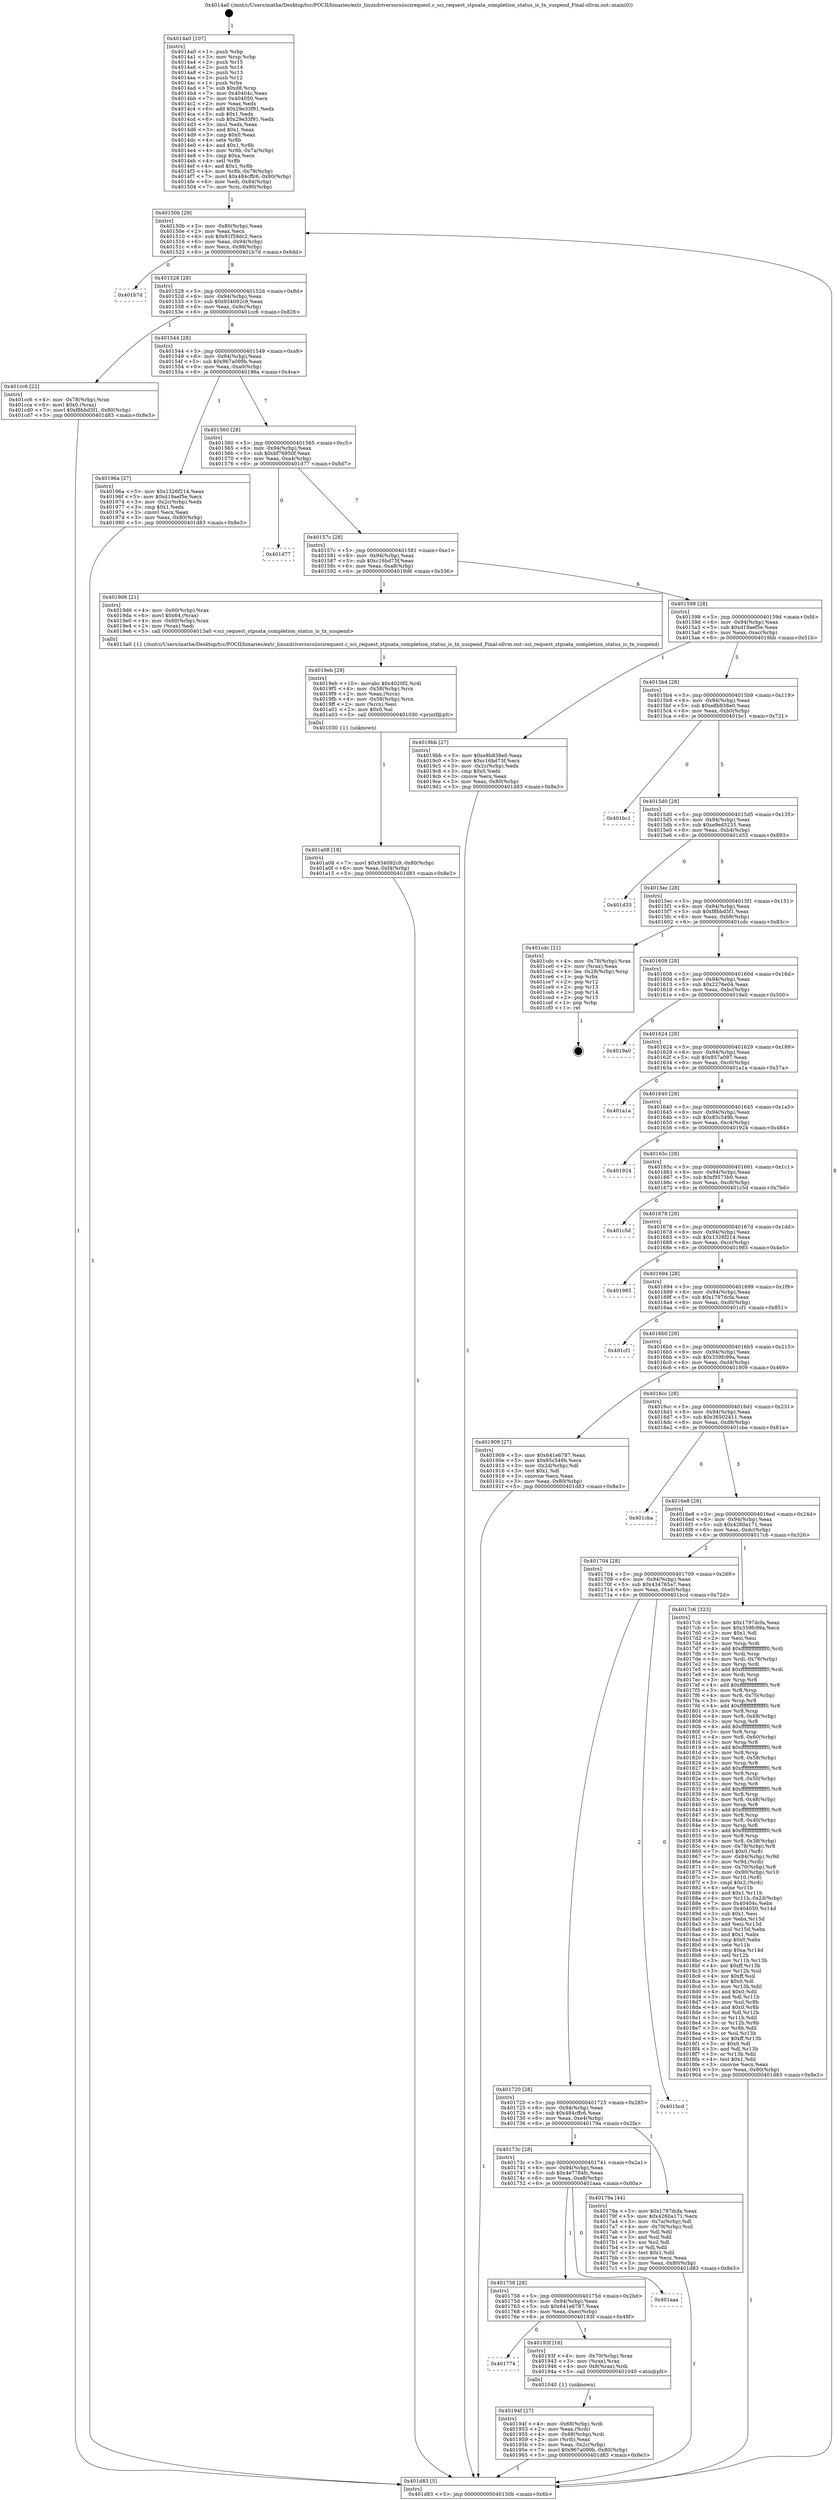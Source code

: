 digraph "0x4014a0" {
  label = "0x4014a0 (/mnt/c/Users/mathe/Desktop/tcc/POCII/binaries/extr_linuxdriversscsiiscirequest.c_sci_request_stpsata_completion_status_is_tx_suspend_Final-ollvm.out::main(0))"
  labelloc = "t"
  node[shape=record]

  Entry [label="",width=0.3,height=0.3,shape=circle,fillcolor=black,style=filled]
  "0x40150b" [label="{
     0x40150b [29]\l
     | [instrs]\l
     &nbsp;&nbsp;0x40150b \<+3\>: mov -0x80(%rbp),%eax\l
     &nbsp;&nbsp;0x40150e \<+2\>: mov %eax,%ecx\l
     &nbsp;&nbsp;0x401510 \<+6\>: sub $0x91f59dc2,%ecx\l
     &nbsp;&nbsp;0x401516 \<+6\>: mov %eax,-0x94(%rbp)\l
     &nbsp;&nbsp;0x40151c \<+6\>: mov %ecx,-0x98(%rbp)\l
     &nbsp;&nbsp;0x401522 \<+6\>: je 0000000000401b7d \<main+0x6dd\>\l
  }"]
  "0x401b7d" [label="{
     0x401b7d\l
  }", style=dashed]
  "0x401528" [label="{
     0x401528 [28]\l
     | [instrs]\l
     &nbsp;&nbsp;0x401528 \<+5\>: jmp 000000000040152d \<main+0x8d\>\l
     &nbsp;&nbsp;0x40152d \<+6\>: mov -0x94(%rbp),%eax\l
     &nbsp;&nbsp;0x401533 \<+5\>: sub $0x934092c9,%eax\l
     &nbsp;&nbsp;0x401538 \<+6\>: mov %eax,-0x9c(%rbp)\l
     &nbsp;&nbsp;0x40153e \<+6\>: je 0000000000401cc6 \<main+0x826\>\l
  }"]
  Exit [label="",width=0.3,height=0.3,shape=circle,fillcolor=black,style=filled,peripheries=2]
  "0x401cc6" [label="{
     0x401cc6 [22]\l
     | [instrs]\l
     &nbsp;&nbsp;0x401cc6 \<+4\>: mov -0x78(%rbp),%rax\l
     &nbsp;&nbsp;0x401cca \<+6\>: movl $0x0,(%rax)\l
     &nbsp;&nbsp;0x401cd0 \<+7\>: movl $0xf8bbd5f1,-0x80(%rbp)\l
     &nbsp;&nbsp;0x401cd7 \<+5\>: jmp 0000000000401d83 \<main+0x8e3\>\l
  }"]
  "0x401544" [label="{
     0x401544 [28]\l
     | [instrs]\l
     &nbsp;&nbsp;0x401544 \<+5\>: jmp 0000000000401549 \<main+0xa9\>\l
     &nbsp;&nbsp;0x401549 \<+6\>: mov -0x94(%rbp),%eax\l
     &nbsp;&nbsp;0x40154f \<+5\>: sub $0x967a099b,%eax\l
     &nbsp;&nbsp;0x401554 \<+6\>: mov %eax,-0xa0(%rbp)\l
     &nbsp;&nbsp;0x40155a \<+6\>: je 000000000040196a \<main+0x4ca\>\l
  }"]
  "0x401a08" [label="{
     0x401a08 [18]\l
     | [instrs]\l
     &nbsp;&nbsp;0x401a08 \<+7\>: movl $0x934092c9,-0x80(%rbp)\l
     &nbsp;&nbsp;0x401a0f \<+6\>: mov %eax,-0xf4(%rbp)\l
     &nbsp;&nbsp;0x401a15 \<+5\>: jmp 0000000000401d83 \<main+0x8e3\>\l
  }"]
  "0x40196a" [label="{
     0x40196a [27]\l
     | [instrs]\l
     &nbsp;&nbsp;0x40196a \<+5\>: mov $0x1326f214,%eax\l
     &nbsp;&nbsp;0x40196f \<+5\>: mov $0xd19aef5e,%ecx\l
     &nbsp;&nbsp;0x401974 \<+3\>: mov -0x2c(%rbp),%edx\l
     &nbsp;&nbsp;0x401977 \<+3\>: cmp $0x1,%edx\l
     &nbsp;&nbsp;0x40197a \<+3\>: cmovl %ecx,%eax\l
     &nbsp;&nbsp;0x40197d \<+3\>: mov %eax,-0x80(%rbp)\l
     &nbsp;&nbsp;0x401980 \<+5\>: jmp 0000000000401d83 \<main+0x8e3\>\l
  }"]
  "0x401560" [label="{
     0x401560 [28]\l
     | [instrs]\l
     &nbsp;&nbsp;0x401560 \<+5\>: jmp 0000000000401565 \<main+0xc5\>\l
     &nbsp;&nbsp;0x401565 \<+6\>: mov -0x94(%rbp),%eax\l
     &nbsp;&nbsp;0x40156b \<+5\>: sub $0xbf76950f,%eax\l
     &nbsp;&nbsp;0x401570 \<+6\>: mov %eax,-0xa4(%rbp)\l
     &nbsp;&nbsp;0x401576 \<+6\>: je 0000000000401d77 \<main+0x8d7\>\l
  }"]
  "0x4019eb" [label="{
     0x4019eb [29]\l
     | [instrs]\l
     &nbsp;&nbsp;0x4019eb \<+10\>: movabs $0x4020f2,%rdi\l
     &nbsp;&nbsp;0x4019f5 \<+4\>: mov -0x58(%rbp),%rcx\l
     &nbsp;&nbsp;0x4019f9 \<+2\>: mov %eax,(%rcx)\l
     &nbsp;&nbsp;0x4019fb \<+4\>: mov -0x58(%rbp),%rcx\l
     &nbsp;&nbsp;0x4019ff \<+2\>: mov (%rcx),%esi\l
     &nbsp;&nbsp;0x401a01 \<+2\>: mov $0x0,%al\l
     &nbsp;&nbsp;0x401a03 \<+5\>: call 0000000000401030 \<printf@plt\>\l
     | [calls]\l
     &nbsp;&nbsp;0x401030 \{1\} (unknown)\l
  }"]
  "0x401d77" [label="{
     0x401d77\l
  }", style=dashed]
  "0x40157c" [label="{
     0x40157c [28]\l
     | [instrs]\l
     &nbsp;&nbsp;0x40157c \<+5\>: jmp 0000000000401581 \<main+0xe1\>\l
     &nbsp;&nbsp;0x401581 \<+6\>: mov -0x94(%rbp),%eax\l
     &nbsp;&nbsp;0x401587 \<+5\>: sub $0xc16bd73f,%eax\l
     &nbsp;&nbsp;0x40158c \<+6\>: mov %eax,-0xa8(%rbp)\l
     &nbsp;&nbsp;0x401592 \<+6\>: je 00000000004019d6 \<main+0x536\>\l
  }"]
  "0x40194f" [label="{
     0x40194f [27]\l
     | [instrs]\l
     &nbsp;&nbsp;0x40194f \<+4\>: mov -0x68(%rbp),%rdi\l
     &nbsp;&nbsp;0x401953 \<+2\>: mov %eax,(%rdi)\l
     &nbsp;&nbsp;0x401955 \<+4\>: mov -0x68(%rbp),%rdi\l
     &nbsp;&nbsp;0x401959 \<+2\>: mov (%rdi),%eax\l
     &nbsp;&nbsp;0x40195b \<+3\>: mov %eax,-0x2c(%rbp)\l
     &nbsp;&nbsp;0x40195e \<+7\>: movl $0x967a099b,-0x80(%rbp)\l
     &nbsp;&nbsp;0x401965 \<+5\>: jmp 0000000000401d83 \<main+0x8e3\>\l
  }"]
  "0x4019d6" [label="{
     0x4019d6 [21]\l
     | [instrs]\l
     &nbsp;&nbsp;0x4019d6 \<+4\>: mov -0x60(%rbp),%rax\l
     &nbsp;&nbsp;0x4019da \<+6\>: movl $0x64,(%rax)\l
     &nbsp;&nbsp;0x4019e0 \<+4\>: mov -0x60(%rbp),%rax\l
     &nbsp;&nbsp;0x4019e4 \<+2\>: mov (%rax),%edi\l
     &nbsp;&nbsp;0x4019e6 \<+5\>: call 00000000004013a0 \<sci_request_stpsata_completion_status_is_tx_suspend\>\l
     | [calls]\l
     &nbsp;&nbsp;0x4013a0 \{1\} (/mnt/c/Users/mathe/Desktop/tcc/POCII/binaries/extr_linuxdriversscsiiscirequest.c_sci_request_stpsata_completion_status_is_tx_suspend_Final-ollvm.out::sci_request_stpsata_completion_status_is_tx_suspend)\l
  }"]
  "0x401598" [label="{
     0x401598 [28]\l
     | [instrs]\l
     &nbsp;&nbsp;0x401598 \<+5\>: jmp 000000000040159d \<main+0xfd\>\l
     &nbsp;&nbsp;0x40159d \<+6\>: mov -0x94(%rbp),%eax\l
     &nbsp;&nbsp;0x4015a3 \<+5\>: sub $0xd19aef5e,%eax\l
     &nbsp;&nbsp;0x4015a8 \<+6\>: mov %eax,-0xac(%rbp)\l
     &nbsp;&nbsp;0x4015ae \<+6\>: je 00000000004019bb \<main+0x51b\>\l
  }"]
  "0x401774" [label="{
     0x401774\l
  }", style=dashed]
  "0x4019bb" [label="{
     0x4019bb [27]\l
     | [instrs]\l
     &nbsp;&nbsp;0x4019bb \<+5\>: mov $0xe8b838e0,%eax\l
     &nbsp;&nbsp;0x4019c0 \<+5\>: mov $0xc16bd73f,%ecx\l
     &nbsp;&nbsp;0x4019c5 \<+3\>: mov -0x2c(%rbp),%edx\l
     &nbsp;&nbsp;0x4019c8 \<+3\>: cmp $0x0,%edx\l
     &nbsp;&nbsp;0x4019cb \<+3\>: cmove %ecx,%eax\l
     &nbsp;&nbsp;0x4019ce \<+3\>: mov %eax,-0x80(%rbp)\l
     &nbsp;&nbsp;0x4019d1 \<+5\>: jmp 0000000000401d83 \<main+0x8e3\>\l
  }"]
  "0x4015b4" [label="{
     0x4015b4 [28]\l
     | [instrs]\l
     &nbsp;&nbsp;0x4015b4 \<+5\>: jmp 00000000004015b9 \<main+0x119\>\l
     &nbsp;&nbsp;0x4015b9 \<+6\>: mov -0x94(%rbp),%eax\l
     &nbsp;&nbsp;0x4015bf \<+5\>: sub $0xe8b838e0,%eax\l
     &nbsp;&nbsp;0x4015c4 \<+6\>: mov %eax,-0xb0(%rbp)\l
     &nbsp;&nbsp;0x4015ca \<+6\>: je 0000000000401bc1 \<main+0x721\>\l
  }"]
  "0x40193f" [label="{
     0x40193f [16]\l
     | [instrs]\l
     &nbsp;&nbsp;0x40193f \<+4\>: mov -0x70(%rbp),%rax\l
     &nbsp;&nbsp;0x401943 \<+3\>: mov (%rax),%rax\l
     &nbsp;&nbsp;0x401946 \<+4\>: mov 0x8(%rax),%rdi\l
     &nbsp;&nbsp;0x40194a \<+5\>: call 0000000000401040 \<atoi@plt\>\l
     | [calls]\l
     &nbsp;&nbsp;0x401040 \{1\} (unknown)\l
  }"]
  "0x401bc1" [label="{
     0x401bc1\l
  }", style=dashed]
  "0x4015d0" [label="{
     0x4015d0 [28]\l
     | [instrs]\l
     &nbsp;&nbsp;0x4015d0 \<+5\>: jmp 00000000004015d5 \<main+0x135\>\l
     &nbsp;&nbsp;0x4015d5 \<+6\>: mov -0x94(%rbp),%eax\l
     &nbsp;&nbsp;0x4015db \<+5\>: sub $0xe9ed5235,%eax\l
     &nbsp;&nbsp;0x4015e0 \<+6\>: mov %eax,-0xb4(%rbp)\l
     &nbsp;&nbsp;0x4015e6 \<+6\>: je 0000000000401d33 \<main+0x893\>\l
  }"]
  "0x401758" [label="{
     0x401758 [28]\l
     | [instrs]\l
     &nbsp;&nbsp;0x401758 \<+5\>: jmp 000000000040175d \<main+0x2bd\>\l
     &nbsp;&nbsp;0x40175d \<+6\>: mov -0x94(%rbp),%eax\l
     &nbsp;&nbsp;0x401763 \<+5\>: sub $0x641e6787,%eax\l
     &nbsp;&nbsp;0x401768 \<+6\>: mov %eax,-0xec(%rbp)\l
     &nbsp;&nbsp;0x40176e \<+6\>: je 000000000040193f \<main+0x49f\>\l
  }"]
  "0x401d33" [label="{
     0x401d33\l
  }", style=dashed]
  "0x4015ec" [label="{
     0x4015ec [28]\l
     | [instrs]\l
     &nbsp;&nbsp;0x4015ec \<+5\>: jmp 00000000004015f1 \<main+0x151\>\l
     &nbsp;&nbsp;0x4015f1 \<+6\>: mov -0x94(%rbp),%eax\l
     &nbsp;&nbsp;0x4015f7 \<+5\>: sub $0xf8bbd5f1,%eax\l
     &nbsp;&nbsp;0x4015fc \<+6\>: mov %eax,-0xb8(%rbp)\l
     &nbsp;&nbsp;0x401602 \<+6\>: je 0000000000401cdc \<main+0x83c\>\l
  }"]
  "0x401aaa" [label="{
     0x401aaa\l
  }", style=dashed]
  "0x401cdc" [label="{
     0x401cdc [21]\l
     | [instrs]\l
     &nbsp;&nbsp;0x401cdc \<+4\>: mov -0x78(%rbp),%rax\l
     &nbsp;&nbsp;0x401ce0 \<+2\>: mov (%rax),%eax\l
     &nbsp;&nbsp;0x401ce2 \<+4\>: lea -0x28(%rbp),%rsp\l
     &nbsp;&nbsp;0x401ce6 \<+1\>: pop %rbx\l
     &nbsp;&nbsp;0x401ce7 \<+2\>: pop %r12\l
     &nbsp;&nbsp;0x401ce9 \<+2\>: pop %r13\l
     &nbsp;&nbsp;0x401ceb \<+2\>: pop %r14\l
     &nbsp;&nbsp;0x401ced \<+2\>: pop %r15\l
     &nbsp;&nbsp;0x401cef \<+1\>: pop %rbp\l
     &nbsp;&nbsp;0x401cf0 \<+1\>: ret\l
  }"]
  "0x401608" [label="{
     0x401608 [28]\l
     | [instrs]\l
     &nbsp;&nbsp;0x401608 \<+5\>: jmp 000000000040160d \<main+0x16d\>\l
     &nbsp;&nbsp;0x40160d \<+6\>: mov -0x94(%rbp),%eax\l
     &nbsp;&nbsp;0x401613 \<+5\>: sub $0x2276e04,%eax\l
     &nbsp;&nbsp;0x401618 \<+6\>: mov %eax,-0xbc(%rbp)\l
     &nbsp;&nbsp;0x40161e \<+6\>: je 00000000004019a0 \<main+0x500\>\l
  }"]
  "0x4014a0" [label="{
     0x4014a0 [107]\l
     | [instrs]\l
     &nbsp;&nbsp;0x4014a0 \<+1\>: push %rbp\l
     &nbsp;&nbsp;0x4014a1 \<+3\>: mov %rsp,%rbp\l
     &nbsp;&nbsp;0x4014a4 \<+2\>: push %r15\l
     &nbsp;&nbsp;0x4014a6 \<+2\>: push %r14\l
     &nbsp;&nbsp;0x4014a8 \<+2\>: push %r13\l
     &nbsp;&nbsp;0x4014aa \<+2\>: push %r12\l
     &nbsp;&nbsp;0x4014ac \<+1\>: push %rbx\l
     &nbsp;&nbsp;0x4014ad \<+7\>: sub $0xd8,%rsp\l
     &nbsp;&nbsp;0x4014b4 \<+7\>: mov 0x40404c,%eax\l
     &nbsp;&nbsp;0x4014bb \<+7\>: mov 0x404050,%ecx\l
     &nbsp;&nbsp;0x4014c2 \<+2\>: mov %eax,%edx\l
     &nbsp;&nbsp;0x4014c4 \<+6\>: add $0x29e33f91,%edx\l
     &nbsp;&nbsp;0x4014ca \<+3\>: sub $0x1,%edx\l
     &nbsp;&nbsp;0x4014cd \<+6\>: sub $0x29e33f91,%edx\l
     &nbsp;&nbsp;0x4014d3 \<+3\>: imul %edx,%eax\l
     &nbsp;&nbsp;0x4014d6 \<+3\>: and $0x1,%eax\l
     &nbsp;&nbsp;0x4014d9 \<+3\>: cmp $0x0,%eax\l
     &nbsp;&nbsp;0x4014dc \<+4\>: sete %r8b\l
     &nbsp;&nbsp;0x4014e0 \<+4\>: and $0x1,%r8b\l
     &nbsp;&nbsp;0x4014e4 \<+4\>: mov %r8b,-0x7a(%rbp)\l
     &nbsp;&nbsp;0x4014e8 \<+3\>: cmp $0xa,%ecx\l
     &nbsp;&nbsp;0x4014eb \<+4\>: setl %r8b\l
     &nbsp;&nbsp;0x4014ef \<+4\>: and $0x1,%r8b\l
     &nbsp;&nbsp;0x4014f3 \<+4\>: mov %r8b,-0x79(%rbp)\l
     &nbsp;&nbsp;0x4014f7 \<+7\>: movl $0x484cffc6,-0x80(%rbp)\l
     &nbsp;&nbsp;0x4014fe \<+6\>: mov %edi,-0x84(%rbp)\l
     &nbsp;&nbsp;0x401504 \<+7\>: mov %rsi,-0x90(%rbp)\l
  }"]
  "0x4019a0" [label="{
     0x4019a0\l
  }", style=dashed]
  "0x401624" [label="{
     0x401624 [28]\l
     | [instrs]\l
     &nbsp;&nbsp;0x401624 \<+5\>: jmp 0000000000401629 \<main+0x189\>\l
     &nbsp;&nbsp;0x401629 \<+6\>: mov -0x94(%rbp),%eax\l
     &nbsp;&nbsp;0x40162f \<+5\>: sub $0x857a097,%eax\l
     &nbsp;&nbsp;0x401634 \<+6\>: mov %eax,-0xc0(%rbp)\l
     &nbsp;&nbsp;0x40163a \<+6\>: je 0000000000401a1a \<main+0x57a\>\l
  }"]
  "0x401d83" [label="{
     0x401d83 [5]\l
     | [instrs]\l
     &nbsp;&nbsp;0x401d83 \<+5\>: jmp 000000000040150b \<main+0x6b\>\l
  }"]
  "0x401a1a" [label="{
     0x401a1a\l
  }", style=dashed]
  "0x401640" [label="{
     0x401640 [28]\l
     | [instrs]\l
     &nbsp;&nbsp;0x401640 \<+5\>: jmp 0000000000401645 \<main+0x1a5\>\l
     &nbsp;&nbsp;0x401645 \<+6\>: mov -0x94(%rbp),%eax\l
     &nbsp;&nbsp;0x40164b \<+5\>: sub $0x85c549b,%eax\l
     &nbsp;&nbsp;0x401650 \<+6\>: mov %eax,-0xc4(%rbp)\l
     &nbsp;&nbsp;0x401656 \<+6\>: je 0000000000401924 \<main+0x484\>\l
  }"]
  "0x40173c" [label="{
     0x40173c [28]\l
     | [instrs]\l
     &nbsp;&nbsp;0x40173c \<+5\>: jmp 0000000000401741 \<main+0x2a1\>\l
     &nbsp;&nbsp;0x401741 \<+6\>: mov -0x94(%rbp),%eax\l
     &nbsp;&nbsp;0x401747 \<+5\>: sub $0x4e7784fc,%eax\l
     &nbsp;&nbsp;0x40174c \<+6\>: mov %eax,-0xe8(%rbp)\l
     &nbsp;&nbsp;0x401752 \<+6\>: je 0000000000401aaa \<main+0x60a\>\l
  }"]
  "0x401924" [label="{
     0x401924\l
  }", style=dashed]
  "0x40165c" [label="{
     0x40165c [28]\l
     | [instrs]\l
     &nbsp;&nbsp;0x40165c \<+5\>: jmp 0000000000401661 \<main+0x1c1\>\l
     &nbsp;&nbsp;0x401661 \<+6\>: mov -0x94(%rbp),%eax\l
     &nbsp;&nbsp;0x401667 \<+5\>: sub $0xf9573b0,%eax\l
     &nbsp;&nbsp;0x40166c \<+6\>: mov %eax,-0xc8(%rbp)\l
     &nbsp;&nbsp;0x401672 \<+6\>: je 0000000000401c5d \<main+0x7bd\>\l
  }"]
  "0x40179a" [label="{
     0x40179a [44]\l
     | [instrs]\l
     &nbsp;&nbsp;0x40179a \<+5\>: mov $0x1797dcfa,%eax\l
     &nbsp;&nbsp;0x40179f \<+5\>: mov $0x4260a171,%ecx\l
     &nbsp;&nbsp;0x4017a4 \<+3\>: mov -0x7a(%rbp),%dl\l
     &nbsp;&nbsp;0x4017a7 \<+4\>: mov -0x79(%rbp),%sil\l
     &nbsp;&nbsp;0x4017ab \<+3\>: mov %dl,%dil\l
     &nbsp;&nbsp;0x4017ae \<+3\>: and %sil,%dil\l
     &nbsp;&nbsp;0x4017b1 \<+3\>: xor %sil,%dl\l
     &nbsp;&nbsp;0x4017b4 \<+3\>: or %dl,%dil\l
     &nbsp;&nbsp;0x4017b7 \<+4\>: test $0x1,%dil\l
     &nbsp;&nbsp;0x4017bb \<+3\>: cmovne %ecx,%eax\l
     &nbsp;&nbsp;0x4017be \<+3\>: mov %eax,-0x80(%rbp)\l
     &nbsp;&nbsp;0x4017c1 \<+5\>: jmp 0000000000401d83 \<main+0x8e3\>\l
  }"]
  "0x401c5d" [label="{
     0x401c5d\l
  }", style=dashed]
  "0x401678" [label="{
     0x401678 [28]\l
     | [instrs]\l
     &nbsp;&nbsp;0x401678 \<+5\>: jmp 000000000040167d \<main+0x1dd\>\l
     &nbsp;&nbsp;0x40167d \<+6\>: mov -0x94(%rbp),%eax\l
     &nbsp;&nbsp;0x401683 \<+5\>: sub $0x1326f214,%eax\l
     &nbsp;&nbsp;0x401688 \<+6\>: mov %eax,-0xcc(%rbp)\l
     &nbsp;&nbsp;0x40168e \<+6\>: je 0000000000401985 \<main+0x4e5\>\l
  }"]
  "0x401720" [label="{
     0x401720 [28]\l
     | [instrs]\l
     &nbsp;&nbsp;0x401720 \<+5\>: jmp 0000000000401725 \<main+0x285\>\l
     &nbsp;&nbsp;0x401725 \<+6\>: mov -0x94(%rbp),%eax\l
     &nbsp;&nbsp;0x40172b \<+5\>: sub $0x484cffc6,%eax\l
     &nbsp;&nbsp;0x401730 \<+6\>: mov %eax,-0xe4(%rbp)\l
     &nbsp;&nbsp;0x401736 \<+6\>: je 000000000040179a \<main+0x2fa\>\l
  }"]
  "0x401985" [label="{
     0x401985\l
  }", style=dashed]
  "0x401694" [label="{
     0x401694 [28]\l
     | [instrs]\l
     &nbsp;&nbsp;0x401694 \<+5\>: jmp 0000000000401699 \<main+0x1f9\>\l
     &nbsp;&nbsp;0x401699 \<+6\>: mov -0x94(%rbp),%eax\l
     &nbsp;&nbsp;0x40169f \<+5\>: sub $0x1797dcfa,%eax\l
     &nbsp;&nbsp;0x4016a4 \<+6\>: mov %eax,-0xd0(%rbp)\l
     &nbsp;&nbsp;0x4016aa \<+6\>: je 0000000000401cf1 \<main+0x851\>\l
  }"]
  "0x401bcd" [label="{
     0x401bcd\l
  }", style=dashed]
  "0x401cf1" [label="{
     0x401cf1\l
  }", style=dashed]
  "0x4016b0" [label="{
     0x4016b0 [28]\l
     | [instrs]\l
     &nbsp;&nbsp;0x4016b0 \<+5\>: jmp 00000000004016b5 \<main+0x215\>\l
     &nbsp;&nbsp;0x4016b5 \<+6\>: mov -0x94(%rbp),%eax\l
     &nbsp;&nbsp;0x4016bb \<+5\>: sub $0x359fc99a,%eax\l
     &nbsp;&nbsp;0x4016c0 \<+6\>: mov %eax,-0xd4(%rbp)\l
     &nbsp;&nbsp;0x4016c6 \<+6\>: je 0000000000401909 \<main+0x469\>\l
  }"]
  "0x401704" [label="{
     0x401704 [28]\l
     | [instrs]\l
     &nbsp;&nbsp;0x401704 \<+5\>: jmp 0000000000401709 \<main+0x269\>\l
     &nbsp;&nbsp;0x401709 \<+6\>: mov -0x94(%rbp),%eax\l
     &nbsp;&nbsp;0x40170f \<+5\>: sub $0x434765a7,%eax\l
     &nbsp;&nbsp;0x401714 \<+6\>: mov %eax,-0xe0(%rbp)\l
     &nbsp;&nbsp;0x40171a \<+6\>: je 0000000000401bcd \<main+0x72d\>\l
  }"]
  "0x401909" [label="{
     0x401909 [27]\l
     | [instrs]\l
     &nbsp;&nbsp;0x401909 \<+5\>: mov $0x641e6787,%eax\l
     &nbsp;&nbsp;0x40190e \<+5\>: mov $0x85c549b,%ecx\l
     &nbsp;&nbsp;0x401913 \<+3\>: mov -0x2d(%rbp),%dl\l
     &nbsp;&nbsp;0x401916 \<+3\>: test $0x1,%dl\l
     &nbsp;&nbsp;0x401919 \<+3\>: cmovne %ecx,%eax\l
     &nbsp;&nbsp;0x40191c \<+3\>: mov %eax,-0x80(%rbp)\l
     &nbsp;&nbsp;0x40191f \<+5\>: jmp 0000000000401d83 \<main+0x8e3\>\l
  }"]
  "0x4016cc" [label="{
     0x4016cc [28]\l
     | [instrs]\l
     &nbsp;&nbsp;0x4016cc \<+5\>: jmp 00000000004016d1 \<main+0x231\>\l
     &nbsp;&nbsp;0x4016d1 \<+6\>: mov -0x94(%rbp),%eax\l
     &nbsp;&nbsp;0x4016d7 \<+5\>: sub $0x36502411,%eax\l
     &nbsp;&nbsp;0x4016dc \<+6\>: mov %eax,-0xd8(%rbp)\l
     &nbsp;&nbsp;0x4016e2 \<+6\>: je 0000000000401cba \<main+0x81a\>\l
  }"]
  "0x4017c6" [label="{
     0x4017c6 [323]\l
     | [instrs]\l
     &nbsp;&nbsp;0x4017c6 \<+5\>: mov $0x1797dcfa,%eax\l
     &nbsp;&nbsp;0x4017cb \<+5\>: mov $0x359fc99a,%ecx\l
     &nbsp;&nbsp;0x4017d0 \<+2\>: mov $0x1,%dl\l
     &nbsp;&nbsp;0x4017d2 \<+2\>: xor %esi,%esi\l
     &nbsp;&nbsp;0x4017d4 \<+3\>: mov %rsp,%rdi\l
     &nbsp;&nbsp;0x4017d7 \<+4\>: add $0xfffffffffffffff0,%rdi\l
     &nbsp;&nbsp;0x4017db \<+3\>: mov %rdi,%rsp\l
     &nbsp;&nbsp;0x4017de \<+4\>: mov %rdi,-0x78(%rbp)\l
     &nbsp;&nbsp;0x4017e2 \<+3\>: mov %rsp,%rdi\l
     &nbsp;&nbsp;0x4017e5 \<+4\>: add $0xfffffffffffffff0,%rdi\l
     &nbsp;&nbsp;0x4017e9 \<+3\>: mov %rdi,%rsp\l
     &nbsp;&nbsp;0x4017ec \<+3\>: mov %rsp,%r8\l
     &nbsp;&nbsp;0x4017ef \<+4\>: add $0xfffffffffffffff0,%r8\l
     &nbsp;&nbsp;0x4017f3 \<+3\>: mov %r8,%rsp\l
     &nbsp;&nbsp;0x4017f6 \<+4\>: mov %r8,-0x70(%rbp)\l
     &nbsp;&nbsp;0x4017fa \<+3\>: mov %rsp,%r8\l
     &nbsp;&nbsp;0x4017fd \<+4\>: add $0xfffffffffffffff0,%r8\l
     &nbsp;&nbsp;0x401801 \<+3\>: mov %r8,%rsp\l
     &nbsp;&nbsp;0x401804 \<+4\>: mov %r8,-0x68(%rbp)\l
     &nbsp;&nbsp;0x401808 \<+3\>: mov %rsp,%r8\l
     &nbsp;&nbsp;0x40180b \<+4\>: add $0xfffffffffffffff0,%r8\l
     &nbsp;&nbsp;0x40180f \<+3\>: mov %r8,%rsp\l
     &nbsp;&nbsp;0x401812 \<+4\>: mov %r8,-0x60(%rbp)\l
     &nbsp;&nbsp;0x401816 \<+3\>: mov %rsp,%r8\l
     &nbsp;&nbsp;0x401819 \<+4\>: add $0xfffffffffffffff0,%r8\l
     &nbsp;&nbsp;0x40181d \<+3\>: mov %r8,%rsp\l
     &nbsp;&nbsp;0x401820 \<+4\>: mov %r8,-0x58(%rbp)\l
     &nbsp;&nbsp;0x401824 \<+3\>: mov %rsp,%r8\l
     &nbsp;&nbsp;0x401827 \<+4\>: add $0xfffffffffffffff0,%r8\l
     &nbsp;&nbsp;0x40182b \<+3\>: mov %r8,%rsp\l
     &nbsp;&nbsp;0x40182e \<+4\>: mov %r8,-0x50(%rbp)\l
     &nbsp;&nbsp;0x401832 \<+3\>: mov %rsp,%r8\l
     &nbsp;&nbsp;0x401835 \<+4\>: add $0xfffffffffffffff0,%r8\l
     &nbsp;&nbsp;0x401839 \<+3\>: mov %r8,%rsp\l
     &nbsp;&nbsp;0x40183c \<+4\>: mov %r8,-0x48(%rbp)\l
     &nbsp;&nbsp;0x401840 \<+3\>: mov %rsp,%r8\l
     &nbsp;&nbsp;0x401843 \<+4\>: add $0xfffffffffffffff0,%r8\l
     &nbsp;&nbsp;0x401847 \<+3\>: mov %r8,%rsp\l
     &nbsp;&nbsp;0x40184a \<+4\>: mov %r8,-0x40(%rbp)\l
     &nbsp;&nbsp;0x40184e \<+3\>: mov %rsp,%r8\l
     &nbsp;&nbsp;0x401851 \<+4\>: add $0xfffffffffffffff0,%r8\l
     &nbsp;&nbsp;0x401855 \<+3\>: mov %r8,%rsp\l
     &nbsp;&nbsp;0x401858 \<+4\>: mov %r8,-0x38(%rbp)\l
     &nbsp;&nbsp;0x40185c \<+4\>: mov -0x78(%rbp),%r8\l
     &nbsp;&nbsp;0x401860 \<+7\>: movl $0x0,(%r8)\l
     &nbsp;&nbsp;0x401867 \<+7\>: mov -0x84(%rbp),%r9d\l
     &nbsp;&nbsp;0x40186e \<+3\>: mov %r9d,(%rdi)\l
     &nbsp;&nbsp;0x401871 \<+4\>: mov -0x70(%rbp),%r8\l
     &nbsp;&nbsp;0x401875 \<+7\>: mov -0x90(%rbp),%r10\l
     &nbsp;&nbsp;0x40187c \<+3\>: mov %r10,(%r8)\l
     &nbsp;&nbsp;0x40187f \<+3\>: cmpl $0x2,(%rdi)\l
     &nbsp;&nbsp;0x401882 \<+4\>: setne %r11b\l
     &nbsp;&nbsp;0x401886 \<+4\>: and $0x1,%r11b\l
     &nbsp;&nbsp;0x40188a \<+4\>: mov %r11b,-0x2d(%rbp)\l
     &nbsp;&nbsp;0x40188e \<+7\>: mov 0x40404c,%ebx\l
     &nbsp;&nbsp;0x401895 \<+8\>: mov 0x404050,%r14d\l
     &nbsp;&nbsp;0x40189d \<+3\>: sub $0x1,%esi\l
     &nbsp;&nbsp;0x4018a0 \<+3\>: mov %ebx,%r15d\l
     &nbsp;&nbsp;0x4018a3 \<+3\>: add %esi,%r15d\l
     &nbsp;&nbsp;0x4018a6 \<+4\>: imul %r15d,%ebx\l
     &nbsp;&nbsp;0x4018aa \<+3\>: and $0x1,%ebx\l
     &nbsp;&nbsp;0x4018ad \<+3\>: cmp $0x0,%ebx\l
     &nbsp;&nbsp;0x4018b0 \<+4\>: sete %r11b\l
     &nbsp;&nbsp;0x4018b4 \<+4\>: cmp $0xa,%r14d\l
     &nbsp;&nbsp;0x4018b8 \<+4\>: setl %r12b\l
     &nbsp;&nbsp;0x4018bc \<+3\>: mov %r11b,%r13b\l
     &nbsp;&nbsp;0x4018bf \<+4\>: xor $0xff,%r13b\l
     &nbsp;&nbsp;0x4018c3 \<+3\>: mov %r12b,%sil\l
     &nbsp;&nbsp;0x4018c6 \<+4\>: xor $0xff,%sil\l
     &nbsp;&nbsp;0x4018ca \<+3\>: xor $0x0,%dl\l
     &nbsp;&nbsp;0x4018cd \<+3\>: mov %r13b,%dil\l
     &nbsp;&nbsp;0x4018d0 \<+4\>: and $0x0,%dil\l
     &nbsp;&nbsp;0x4018d4 \<+3\>: and %dl,%r11b\l
     &nbsp;&nbsp;0x4018d7 \<+3\>: mov %sil,%r8b\l
     &nbsp;&nbsp;0x4018da \<+4\>: and $0x0,%r8b\l
     &nbsp;&nbsp;0x4018de \<+3\>: and %dl,%r12b\l
     &nbsp;&nbsp;0x4018e1 \<+3\>: or %r11b,%dil\l
     &nbsp;&nbsp;0x4018e4 \<+3\>: or %r12b,%r8b\l
     &nbsp;&nbsp;0x4018e7 \<+3\>: xor %r8b,%dil\l
     &nbsp;&nbsp;0x4018ea \<+3\>: or %sil,%r13b\l
     &nbsp;&nbsp;0x4018ed \<+4\>: xor $0xff,%r13b\l
     &nbsp;&nbsp;0x4018f1 \<+3\>: or $0x0,%dl\l
     &nbsp;&nbsp;0x4018f4 \<+3\>: and %dl,%r13b\l
     &nbsp;&nbsp;0x4018f7 \<+3\>: or %r13b,%dil\l
     &nbsp;&nbsp;0x4018fa \<+4\>: test $0x1,%dil\l
     &nbsp;&nbsp;0x4018fe \<+3\>: cmovne %ecx,%eax\l
     &nbsp;&nbsp;0x401901 \<+3\>: mov %eax,-0x80(%rbp)\l
     &nbsp;&nbsp;0x401904 \<+5\>: jmp 0000000000401d83 \<main+0x8e3\>\l
  }"]
  "0x401cba" [label="{
     0x401cba\l
  }", style=dashed]
  "0x4016e8" [label="{
     0x4016e8 [28]\l
     | [instrs]\l
     &nbsp;&nbsp;0x4016e8 \<+5\>: jmp 00000000004016ed \<main+0x24d\>\l
     &nbsp;&nbsp;0x4016ed \<+6\>: mov -0x94(%rbp),%eax\l
     &nbsp;&nbsp;0x4016f3 \<+5\>: sub $0x4260a171,%eax\l
     &nbsp;&nbsp;0x4016f8 \<+6\>: mov %eax,-0xdc(%rbp)\l
     &nbsp;&nbsp;0x4016fe \<+6\>: je 00000000004017c6 \<main+0x326\>\l
  }"]
  Entry -> "0x4014a0" [label=" 1"]
  "0x40150b" -> "0x401b7d" [label=" 0"]
  "0x40150b" -> "0x401528" [label=" 9"]
  "0x401cdc" -> Exit [label=" 1"]
  "0x401528" -> "0x401cc6" [label=" 1"]
  "0x401528" -> "0x401544" [label=" 8"]
  "0x401cc6" -> "0x401d83" [label=" 1"]
  "0x401544" -> "0x40196a" [label=" 1"]
  "0x401544" -> "0x401560" [label=" 7"]
  "0x401a08" -> "0x401d83" [label=" 1"]
  "0x401560" -> "0x401d77" [label=" 0"]
  "0x401560" -> "0x40157c" [label=" 7"]
  "0x4019eb" -> "0x401a08" [label=" 1"]
  "0x40157c" -> "0x4019d6" [label=" 1"]
  "0x40157c" -> "0x401598" [label=" 6"]
  "0x4019d6" -> "0x4019eb" [label=" 1"]
  "0x401598" -> "0x4019bb" [label=" 1"]
  "0x401598" -> "0x4015b4" [label=" 5"]
  "0x4019bb" -> "0x401d83" [label=" 1"]
  "0x4015b4" -> "0x401bc1" [label=" 0"]
  "0x4015b4" -> "0x4015d0" [label=" 5"]
  "0x40196a" -> "0x401d83" [label=" 1"]
  "0x4015d0" -> "0x401d33" [label=" 0"]
  "0x4015d0" -> "0x4015ec" [label=" 5"]
  "0x40193f" -> "0x40194f" [label=" 1"]
  "0x4015ec" -> "0x401cdc" [label=" 1"]
  "0x4015ec" -> "0x401608" [label=" 4"]
  "0x401758" -> "0x401774" [label=" 0"]
  "0x401608" -> "0x4019a0" [label=" 0"]
  "0x401608" -> "0x401624" [label=" 4"]
  "0x40173c" -> "0x401758" [label=" 1"]
  "0x401624" -> "0x401a1a" [label=" 0"]
  "0x401624" -> "0x401640" [label=" 4"]
  "0x40173c" -> "0x401aaa" [label=" 0"]
  "0x401640" -> "0x401924" [label=" 0"]
  "0x401640" -> "0x40165c" [label=" 4"]
  "0x401758" -> "0x40193f" [label=" 1"]
  "0x40165c" -> "0x401c5d" [label=" 0"]
  "0x40165c" -> "0x401678" [label=" 4"]
  "0x401909" -> "0x401d83" [label=" 1"]
  "0x401678" -> "0x401985" [label=" 0"]
  "0x401678" -> "0x401694" [label=" 4"]
  "0x40194f" -> "0x401d83" [label=" 1"]
  "0x401694" -> "0x401cf1" [label=" 0"]
  "0x401694" -> "0x4016b0" [label=" 4"]
  "0x401d83" -> "0x40150b" [label=" 8"]
  "0x4016b0" -> "0x401909" [label=" 1"]
  "0x4016b0" -> "0x4016cc" [label=" 3"]
  "0x40179a" -> "0x401d83" [label=" 1"]
  "0x4016cc" -> "0x401cba" [label=" 0"]
  "0x4016cc" -> "0x4016e8" [label=" 3"]
  "0x401720" -> "0x40173c" [label=" 1"]
  "0x4016e8" -> "0x4017c6" [label=" 1"]
  "0x4016e8" -> "0x401704" [label=" 2"]
  "0x4014a0" -> "0x40150b" [label=" 1"]
  "0x401704" -> "0x401bcd" [label=" 0"]
  "0x401704" -> "0x401720" [label=" 2"]
  "0x4017c6" -> "0x401d83" [label=" 1"]
  "0x401720" -> "0x40179a" [label=" 1"]
}
